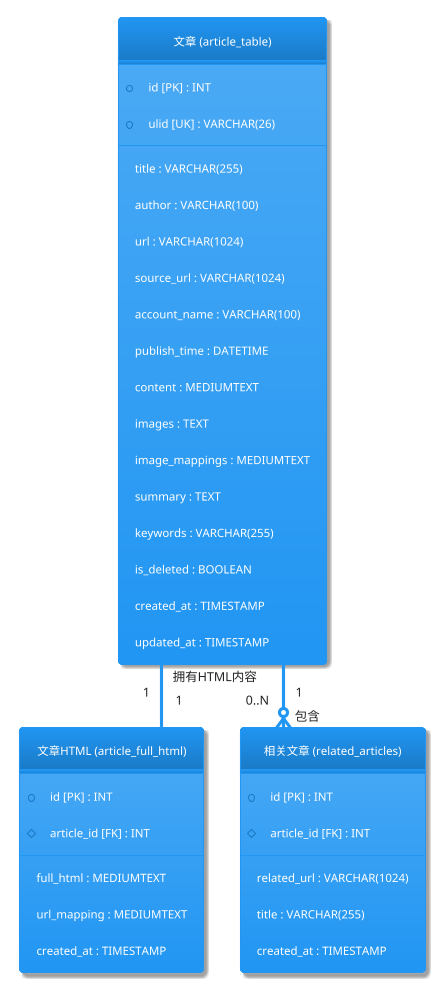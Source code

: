 @startuml
!theme materia

' hide the spot
hide circle

' avoid problems with angled crows feet
skinparam linetype ortho

entity "文章 (article_table)" as Article {
  + id [PK] : INT
  + ulid [UK] : VARCHAR(26)
  --
  title : VARCHAR(255)
  author : VARCHAR(100)
  url : VARCHAR(1024)
  source_url : VARCHAR(1024)
  account_name : VARCHAR(100)
  publish_time : DATETIME
  content : MEDIUMTEXT
  images : TEXT
  image_mappings : MEDIUMTEXT
  summary : TEXT
  keywords : VARCHAR(255)
  is_deleted : BOOLEAN
  created_at : TIMESTAMP
  updated_at : TIMESTAMP
}

entity "文章HTML (article_full_html)" as ArticleHTML {
  + id [PK] : INT
  # article_id [FK] : INT
  --
  full_html : MEDIUMTEXT
  url_mapping : MEDIUMTEXT
  created_at : TIMESTAMP
}

entity "相关文章 (related_articles)" as RelatedArticle {
  + id [PK] : INT
  # article_id [FK] : INT
  --
  related_url : VARCHAR(1024)
  title : VARCHAR(255)
  created_at : TIMESTAMP
}

Article "1" --o{ "0..N" RelatedArticle : "包含"
Article "1" -- "1" ArticleHTML : "拥有HTML内容"

@enduml